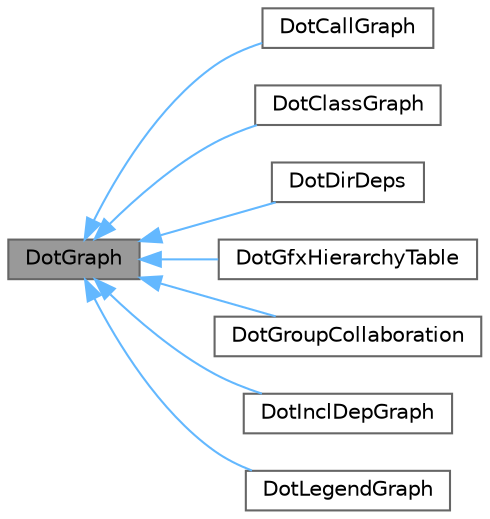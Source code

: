 digraph "DotGraph"
{
 // INTERACTIVE_SVG=YES
 // LATEX_PDF_SIZE
  bgcolor="transparent";
  edge [fontname=Helvetica,fontsize=10,labelfontname=Helvetica,labelfontsize=10];
  node [fontname=Helvetica,fontsize=10,shape=box,height=0.2,width=0.4];
  rankdir="LR";
  Node1 [label="DotGraph",height=0.2,width=0.4,color="gray40", fillcolor="grey60", style="filled", fontcolor="black",tooltip="A dot graph."];
  Node1 -> Node2 [dir="back",color="steelblue1",style="solid"];
  Node2 [label="DotCallGraph",height=0.2,width=0.4,color="gray40", fillcolor="white", style="filled",URL="$d0/dff/class_dot_call_graph.html",tooltip="Representation of an call graph."];
  Node1 -> Node3 [dir="back",color="steelblue1",style="solid"];
  Node3 [label="DotClassGraph",height=0.2,width=0.4,color="gray40", fillcolor="white", style="filled",URL="$df/d1c/class_dot_class_graph.html",tooltip="Representation of a class inheritance or dependency graph."];
  Node1 -> Node4 [dir="back",color="steelblue1",style="solid"];
  Node4 [label="DotDirDeps",height=0.2,width=0.4,color="gray40", fillcolor="white", style="filled",URL="$d7/dd4/class_dot_dir_deps.html",tooltip="Representation of an directory dependency graph."];
  Node1 -> Node5 [dir="back",color="steelblue1",style="solid"];
  Node5 [label="DotGfxHierarchyTable",height=0.2,width=0.4,color="gray40", fillcolor="white", style="filled",URL="$d1/d1f/class_dot_gfx_hierarchy_table.html",tooltip="Represents a graphical class hierarchy."];
  Node1 -> Node6 [dir="back",color="steelblue1",style="solid"];
  Node6 [label="DotGroupCollaboration",height=0.2,width=0.4,color="gray40", fillcolor="white", style="filled",URL="$d1/d5f/class_dot_group_collaboration.html",tooltip="Representation of a group collaboration graph."];
  Node1 -> Node7 [dir="back",color="steelblue1",style="solid"];
  Node7 [label="DotInclDepGraph",height=0.2,width=0.4,color="gray40", fillcolor="white", style="filled",URL="$dc/d03/class_dot_incl_dep_graph.html",tooltip="Representation of an include dependency graph."];
  Node1 -> Node8 [dir="back",color="steelblue1",style="solid"];
  Node8 [label="DotLegendGraph",height=0.2,width=0.4,color="gray40", fillcolor="white", style="filled",URL="$d4/d2c/class_dot_legend_graph.html",tooltip="Representation of a legend explaining the meaning of boxes, arrows, and colors."];
}
